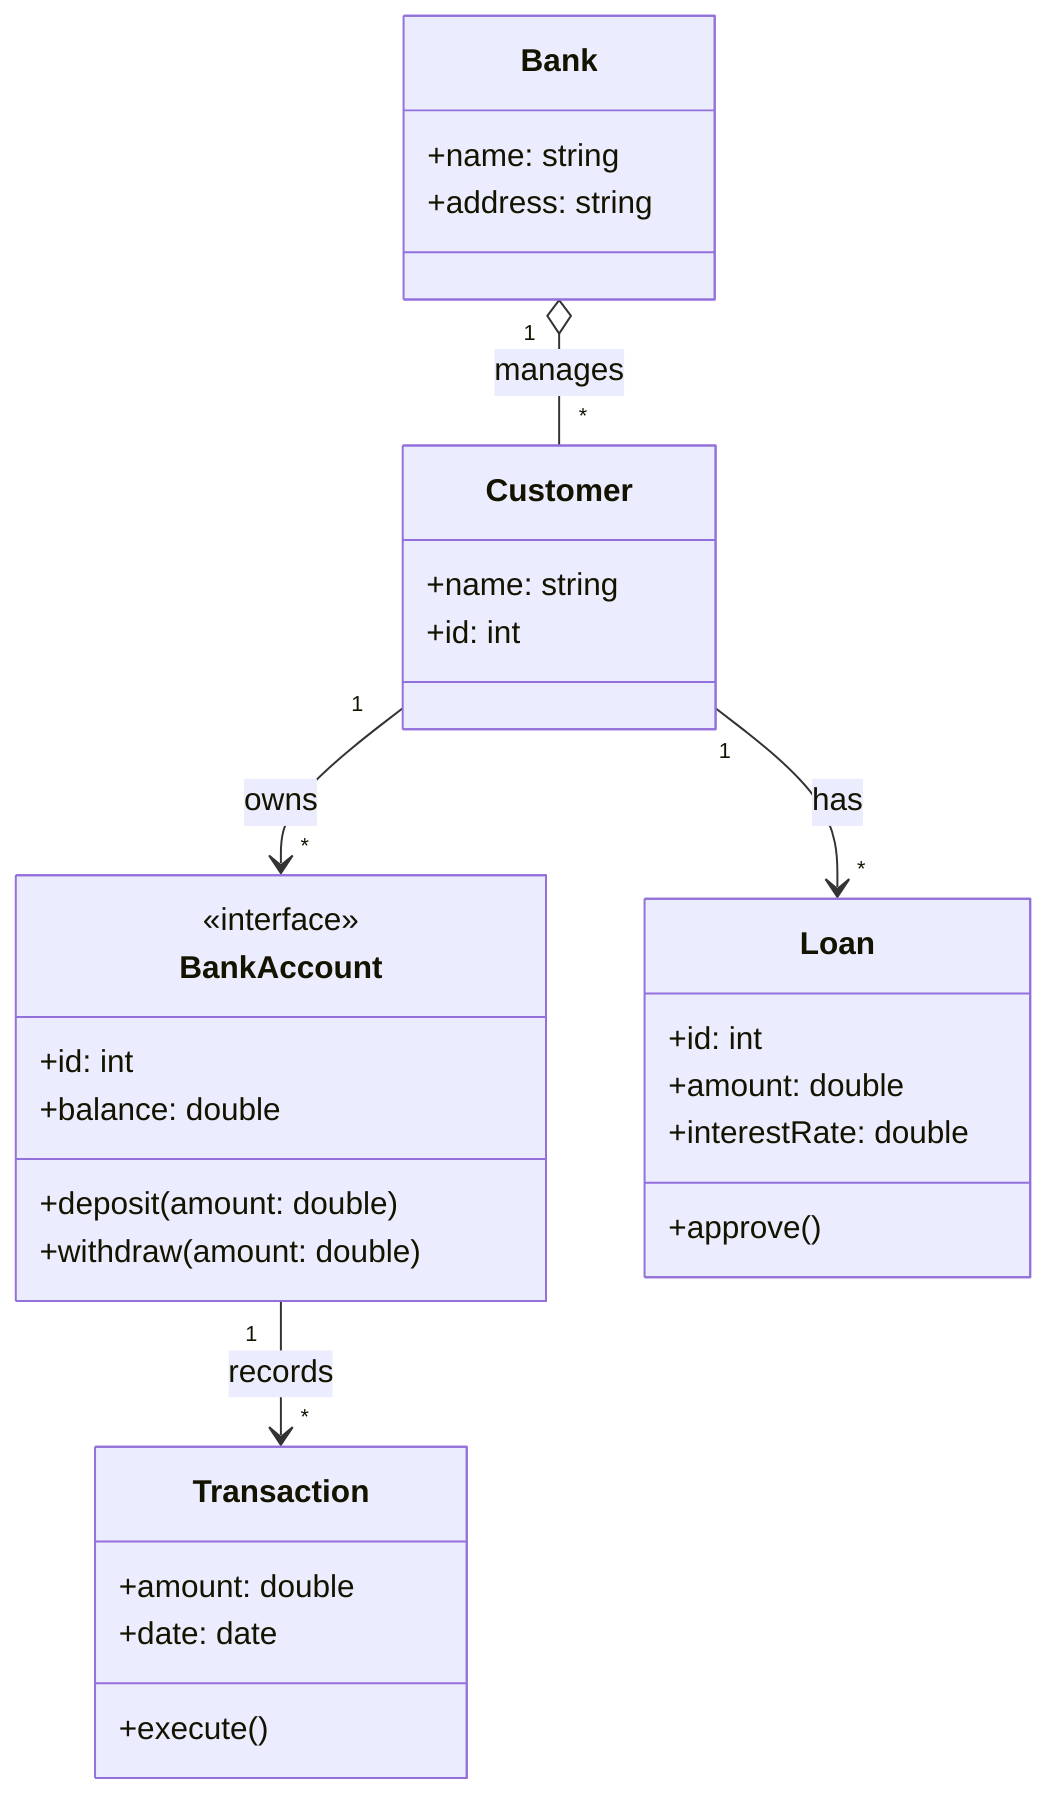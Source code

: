 classDiagram
    class Bank {
        +name: string
        +address: string
    }

    class Customer {
        +name: string
        +id: int
    }

    class BankAccount {
        <<interface>>
        +id: int
        +balance: double
        +deposit(amount: double)
        +withdraw(amount: double)
    }

    class Transaction {
        +amount: double
        +date: date
        +execute()
    }

    class Loan {
        +id: int
        +amount: double
        +interestRate: double
        +approve()
    }

Bank "1" o-- "*" Customer : manages
Customer "1" --> "*" BankAccount : owns
Customer "1" --> "*" Loan : has
BankAccount "1" --> "*" Transaction : records